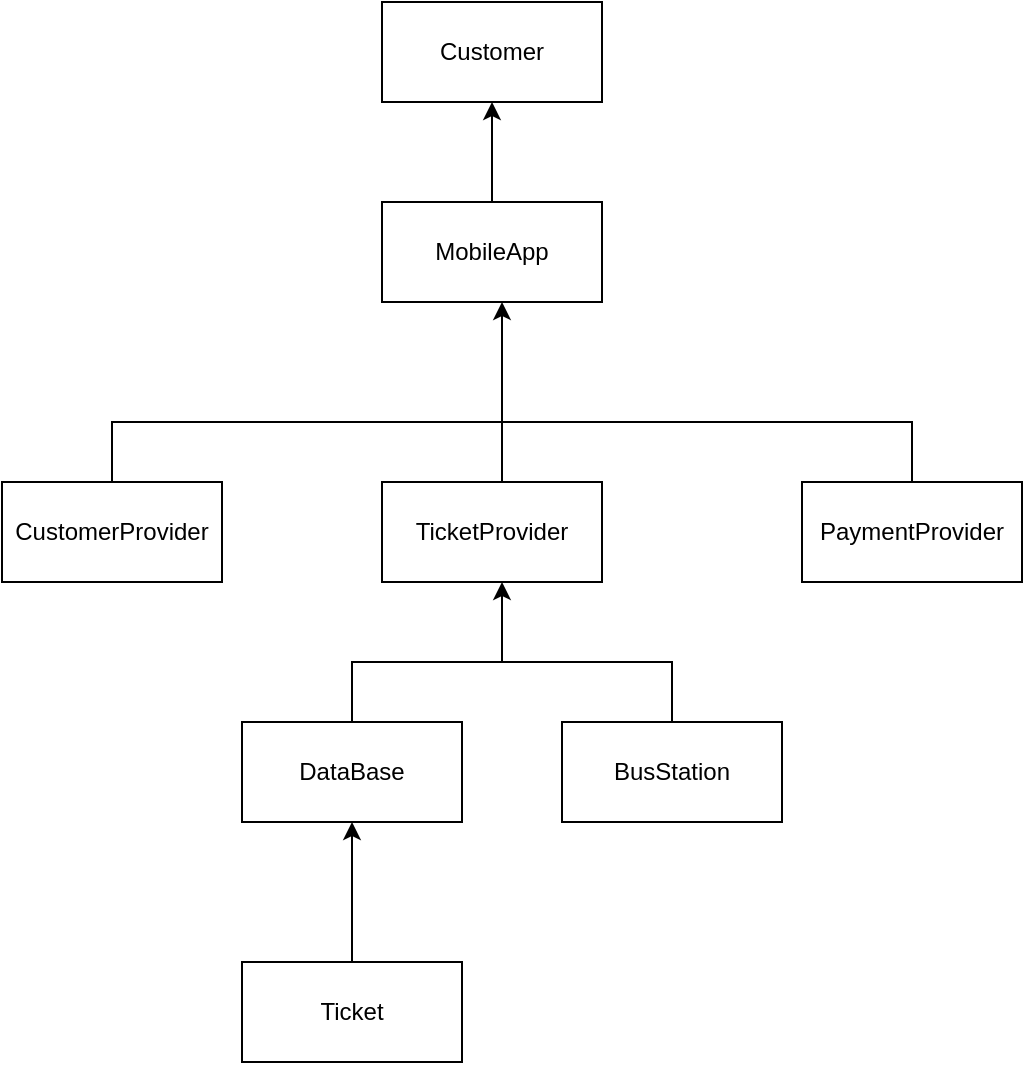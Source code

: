<mxfile version="21.7.5" type="device">
  <diagram name="Page-1" id="929967ad-93f9-6ef4-fab6-5d389245f69c">
    <mxGraphModel dx="1270" dy="614" grid="1" gridSize="10" guides="1" tooltips="1" connect="1" arrows="1" fold="1" page="1" pageScale="1.5" pageWidth="1169" pageHeight="826" background="none" math="0" shadow="0">
      <root>
        <mxCell id="0" style=";html=1;" />
        <mxCell id="1" style=";html=1;" parent="0" />
        <mxCell id="DLqHv4uXnFY5nO-2j1tM-13" value="CustomerProvider" style="html=1;whiteSpace=wrap;" vertex="1" parent="1">
          <mxGeometry x="290" y="270" width="110" height="50" as="geometry" />
        </mxCell>
        <mxCell id="DLqHv4uXnFY5nO-2j1tM-14" value="TicketProvider" style="html=1;whiteSpace=wrap;" vertex="1" parent="1">
          <mxGeometry x="480" y="270" width="110" height="50" as="geometry" />
        </mxCell>
        <mxCell id="DLqHv4uXnFY5nO-2j1tM-15" value="Customer" style="html=1;whiteSpace=wrap;" vertex="1" parent="1">
          <mxGeometry x="480" y="30" width="110" height="50" as="geometry" />
        </mxCell>
        <mxCell id="DLqHv4uXnFY5nO-2j1tM-16" value="BusStation" style="html=1;whiteSpace=wrap;" vertex="1" parent="1">
          <mxGeometry x="570" y="390" width="110" height="50" as="geometry" />
        </mxCell>
        <mxCell id="DLqHv4uXnFY5nO-2j1tM-17" value="DataBase" style="html=1;whiteSpace=wrap;" vertex="1" parent="1">
          <mxGeometry x="410" y="390" width="110" height="50" as="geometry" />
        </mxCell>
        <mxCell id="DLqHv4uXnFY5nO-2j1tM-18" value="MobileApp" style="html=1;whiteSpace=wrap;" vertex="1" parent="1">
          <mxGeometry x="480" y="130" width="110" height="50" as="geometry" />
        </mxCell>
        <mxCell id="DLqHv4uXnFY5nO-2j1tM-20" value="PaymentProvider" style="html=1;whiteSpace=wrap;" vertex="1" parent="1">
          <mxGeometry x="690" y="270" width="110" height="50" as="geometry" />
        </mxCell>
        <mxCell id="DLqHv4uXnFY5nO-2j1tM-21" value="Ticket" style="html=1;whiteSpace=wrap;" vertex="1" parent="1">
          <mxGeometry x="410" y="510" width="110" height="50" as="geometry" />
        </mxCell>
        <mxCell id="DLqHv4uXnFY5nO-2j1tM-31" value="" style="endArrow=classic;html=1;rounded=0;exitX=0.5;exitY=0;exitDx=0;exitDy=0;entryX=0.5;entryY=1;entryDx=0;entryDy=0;" edge="1" parent="1" source="DLqHv4uXnFY5nO-2j1tM-21" target="DLqHv4uXnFY5nO-2j1tM-17">
          <mxGeometry width="50" height="50" relative="1" as="geometry">
            <mxPoint x="470" y="490" as="sourcePoint" />
            <mxPoint x="600" y="250" as="targetPoint" />
          </mxGeometry>
        </mxCell>
        <mxCell id="DLqHv4uXnFY5nO-2j1tM-32" value="" style="endArrow=none;html=1;rounded=0;exitX=0.5;exitY=0;exitDx=0;exitDy=0;entryX=0.5;entryY=0;entryDx=0;entryDy=0;" edge="1" parent="1" source="DLqHv4uXnFY5nO-2j1tM-17" target="DLqHv4uXnFY5nO-2j1tM-16">
          <mxGeometry width="50" height="50" relative="1" as="geometry">
            <mxPoint x="550" y="300" as="sourcePoint" />
            <mxPoint x="600" y="250" as="targetPoint" />
            <Array as="points">
              <mxPoint x="465" y="360" />
              <mxPoint x="625" y="360" />
            </Array>
          </mxGeometry>
        </mxCell>
        <mxCell id="DLqHv4uXnFY5nO-2j1tM-33" value="" style="endArrow=classic;html=1;rounded=0;" edge="1" parent="1">
          <mxGeometry width="50" height="50" relative="1" as="geometry">
            <mxPoint x="540" y="360" as="sourcePoint" />
            <mxPoint x="540" y="320" as="targetPoint" />
          </mxGeometry>
        </mxCell>
        <mxCell id="DLqHv4uXnFY5nO-2j1tM-38" value="" style="endArrow=classic;html=1;rounded=0;exitX=0.5;exitY=0;exitDx=0;exitDy=0;entryX=0.5;entryY=1;entryDx=0;entryDy=0;" edge="1" parent="1" source="DLqHv4uXnFY5nO-2j1tM-18" target="DLqHv4uXnFY5nO-2j1tM-15">
          <mxGeometry width="50" height="50" relative="1" as="geometry">
            <mxPoint x="550" y="120" as="sourcePoint" />
            <mxPoint x="590" y="210" as="targetPoint" />
          </mxGeometry>
        </mxCell>
        <mxCell id="DLqHv4uXnFY5nO-2j1tM-39" value="" style="endArrow=none;html=1;rounded=0;exitX=0.5;exitY=0;exitDx=0;exitDy=0;entryX=0.5;entryY=0;entryDx=0;entryDy=0;" edge="1" parent="1" source="DLqHv4uXnFY5nO-2j1tM-13" target="DLqHv4uXnFY5nO-2j1tM-20">
          <mxGeometry width="50" height="50" relative="1" as="geometry">
            <mxPoint x="540" y="300" as="sourcePoint" />
            <mxPoint x="760" y="260" as="targetPoint" />
            <Array as="points">
              <mxPoint x="345" y="240" />
              <mxPoint x="745" y="240" />
            </Array>
          </mxGeometry>
        </mxCell>
        <mxCell id="DLqHv4uXnFY5nO-2j1tM-41" value="" style="endArrow=none;html=1;rounded=0;" edge="1" parent="1">
          <mxGeometry width="50" height="50" relative="1" as="geometry">
            <mxPoint x="540" y="270" as="sourcePoint" />
            <mxPoint x="540" y="240" as="targetPoint" />
          </mxGeometry>
        </mxCell>
        <mxCell id="DLqHv4uXnFY5nO-2j1tM-42" value="" style="endArrow=classic;html=1;rounded=0;" edge="1" parent="1">
          <mxGeometry width="50" height="50" relative="1" as="geometry">
            <mxPoint x="540" y="240" as="sourcePoint" />
            <mxPoint x="540" y="180" as="targetPoint" />
          </mxGeometry>
        </mxCell>
      </root>
    </mxGraphModel>
  </diagram>
</mxfile>
